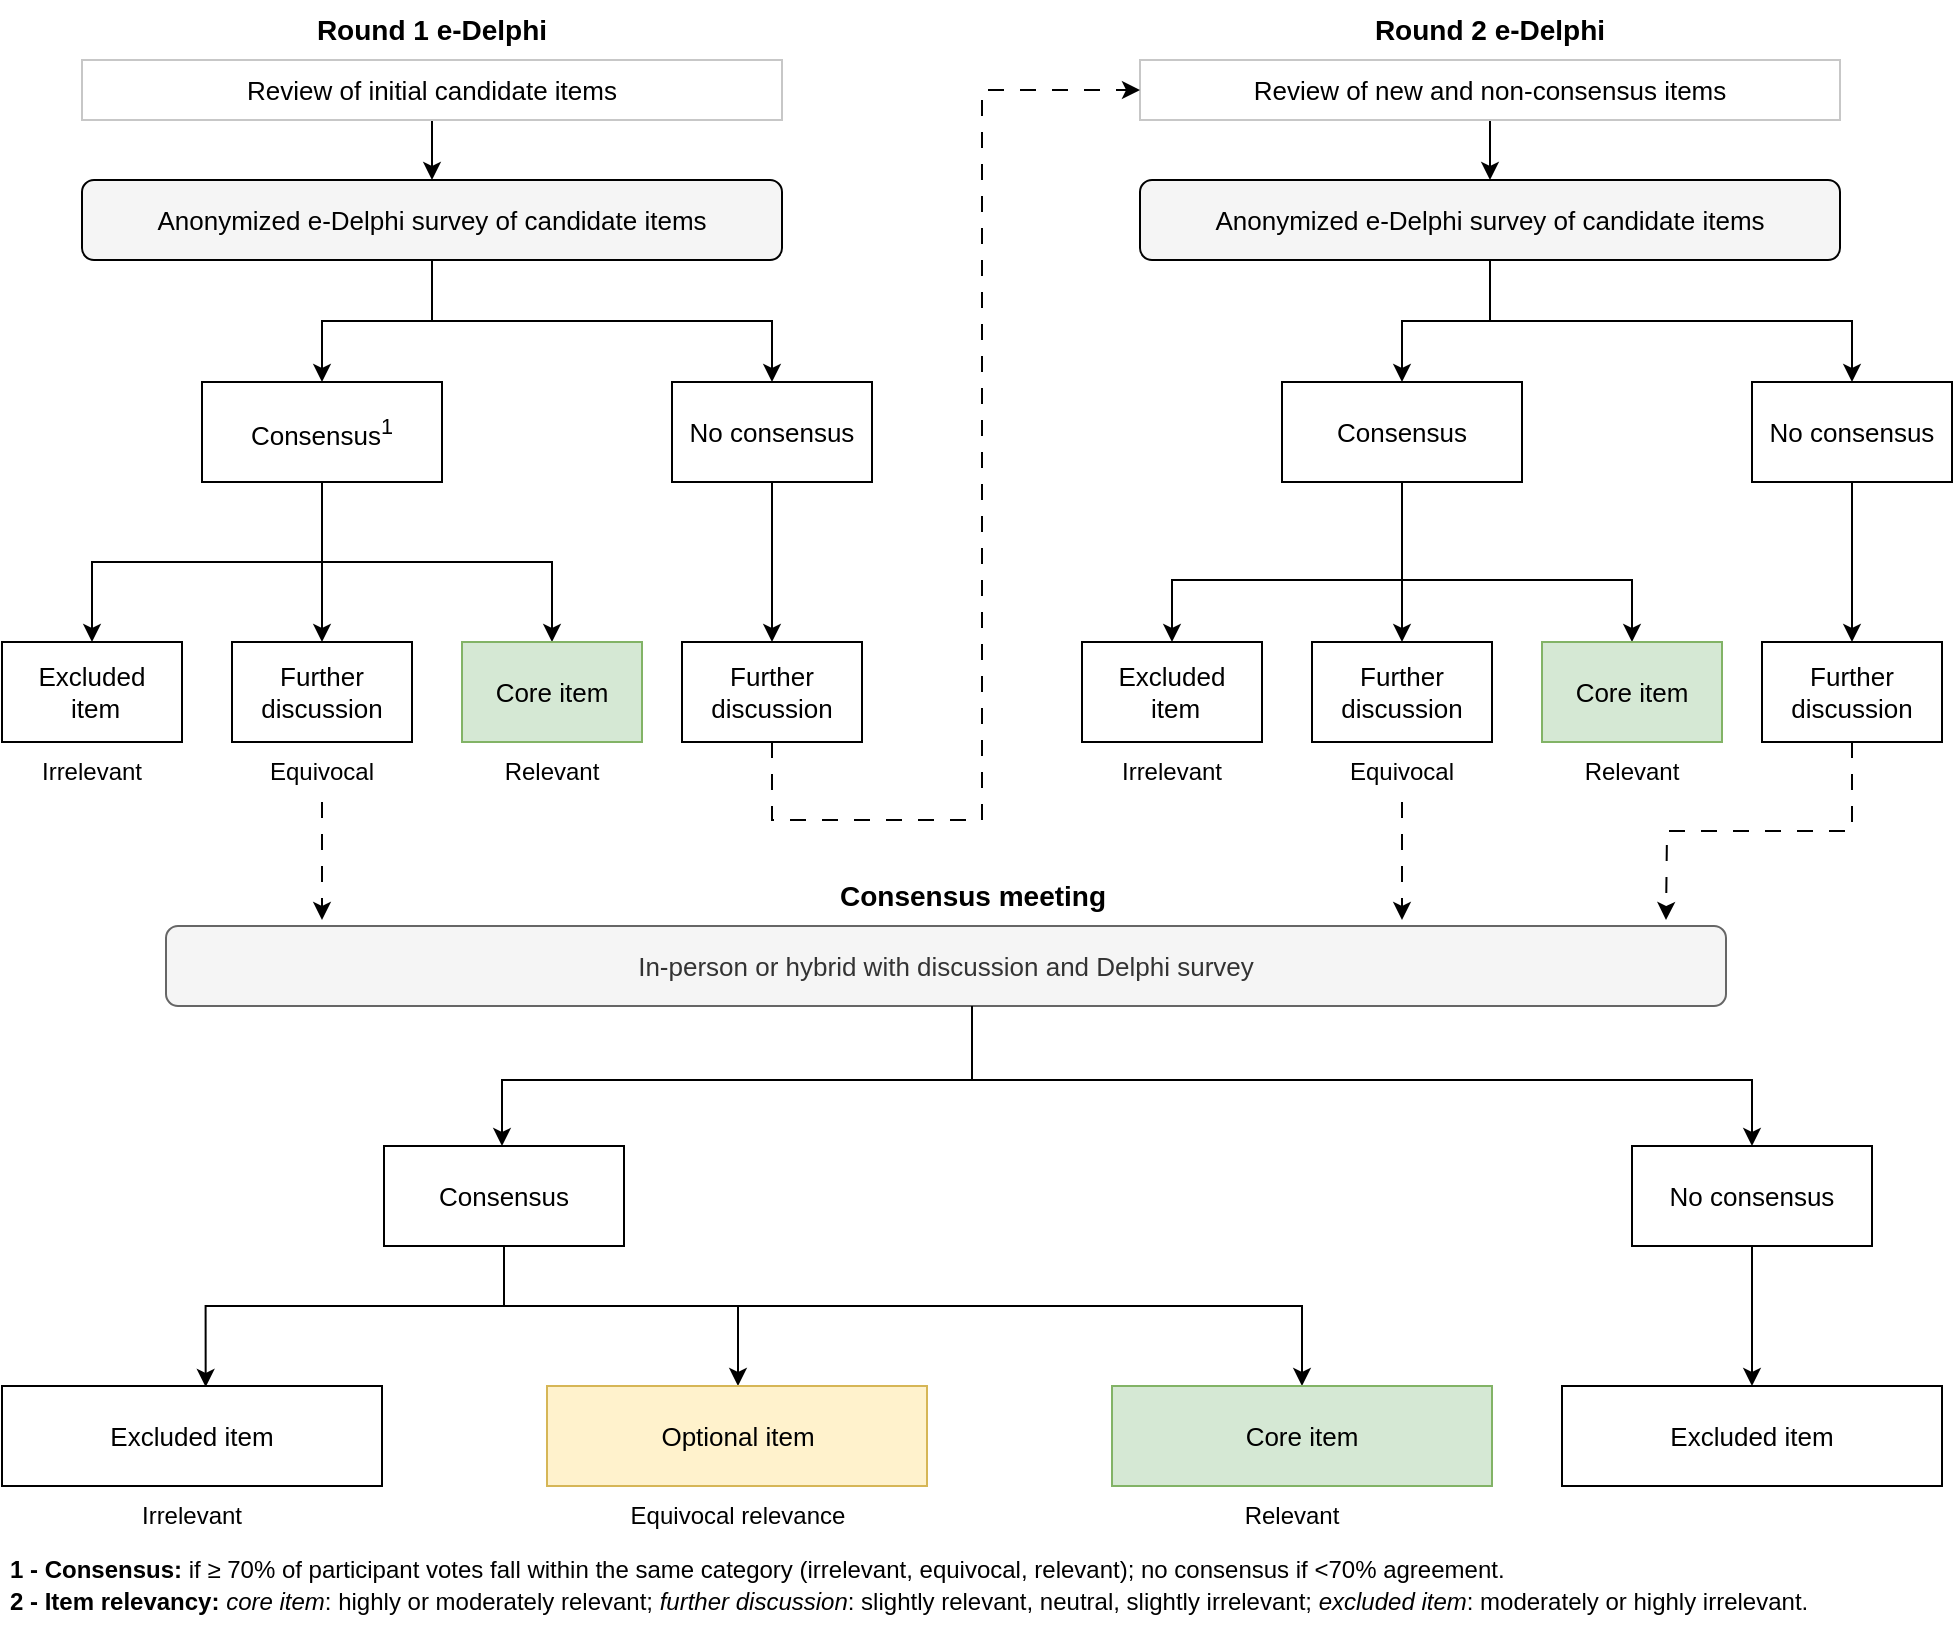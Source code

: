 <mxfile version="22.1.2" type="device">
  <diagram name="Page-1" id="emtAasKzlPdS6pt3cwZh">
    <mxGraphModel dx="1188" dy="1032" grid="1" gridSize="10" guides="1" tooltips="1" connect="1" arrows="1" fold="1" page="1" pageScale="1" pageWidth="1100" pageHeight="850" math="0" shadow="0">
      <root>
        <mxCell id="0" />
        <mxCell id="1" parent="0" />
        <mxCell id="uSOC3zjAR3j8wY93uEH8-2" value="" style="edgeStyle=orthogonalEdgeStyle;rounded=0;orthogonalLoop=1;jettySize=auto;html=1;" parent="1" source="ADusXki2atj7HuFuhrGn-1" target="uSOC3zjAR3j8wY93uEH8-1" edge="1">
          <mxGeometry relative="1" as="geometry" />
        </mxCell>
        <mxCell id="ADusXki2atj7HuFuhrGn-1" value="Review of initial candidate items" style="rounded=0;whiteSpace=wrap;html=1;fontSize=13;strokeColor=#C7C7C7;" parent="1" vertex="1">
          <mxGeometry x="108" y="60" width="350" height="30" as="geometry" />
        </mxCell>
        <mxCell id="d5q1_JHn23FKH17lIOsH-2" value="" style="edgeStyle=orthogonalEdgeStyle;rounded=0;orthogonalLoop=1;jettySize=auto;html=1;exitX=0.5;exitY=1;exitDx=0;exitDy=0;entryX=0.5;entryY=0;entryDx=0;entryDy=0;" parent="1" source="uSOC3zjAR3j8wY93uEH8-1" target="d5q1_JHn23FKH17lIOsH-1" edge="1">
          <mxGeometry relative="1" as="geometry" />
        </mxCell>
        <mxCell id="uSOC3zjAR3j8wY93uEH8-1" value="&lt;font style=&quot;font-size: 13px;&quot;&gt;Anonymized e-Delphi survey of candidate items&lt;/font&gt;" style="rounded=1;whiteSpace=wrap;html=1;fillColor=#f5f5f5;" parent="1" vertex="1">
          <mxGeometry x="108" y="120" width="350" height="40" as="geometry" />
        </mxCell>
        <mxCell id="fNnHBSCvgJYo-EjJQimd-2" value="" style="edgeStyle=orthogonalEdgeStyle;rounded=0;orthogonalLoop=1;jettySize=auto;html=1;" parent="1" source="d5q1_JHn23FKH17lIOsH-1" target="fNnHBSCvgJYo-EjJQimd-1" edge="1">
          <mxGeometry relative="1" as="geometry" />
        </mxCell>
        <mxCell id="d5q1_JHn23FKH17lIOsH-1" value="Consensus&lt;sup&gt;1&lt;/sup&gt;" style="rounded=0;whiteSpace=wrap;html=1;fontSize=13;" parent="1" vertex="1">
          <mxGeometry x="168" y="221" width="120" height="50" as="geometry" />
        </mxCell>
        <mxCell id="w7dC0BdMcKL4V1T4e6uP-3" value="" style="edgeStyle=orthogonalEdgeStyle;rounded=0;orthogonalLoop=1;jettySize=auto;html=1;" parent="1" source="aI1CW3HAmzctkrjhC1wy-1" target="QY7v1GT_jgKdb7sdzu_A-3" edge="1">
          <mxGeometry relative="1" as="geometry" />
        </mxCell>
        <mxCell id="w7dC0BdMcKL4V1T4e6uP-4" value="" style="edgeStyle=orthogonalEdgeStyle;rounded=0;orthogonalLoop=1;jettySize=auto;html=1;startArrow=classic;startFill=1;endArrow=none;endFill=0;entryX=0.5;entryY=1;entryDx=0;entryDy=0;exitX=0.5;exitY=0;exitDx=0;exitDy=0;" parent="1" source="aI1CW3HAmzctkrjhC1wy-1" target="uSOC3zjAR3j8wY93uEH8-1" edge="1">
          <mxGeometry relative="1" as="geometry" />
        </mxCell>
        <mxCell id="aI1CW3HAmzctkrjhC1wy-1" value="No consensus" style="rounded=0;whiteSpace=wrap;html=1;fontSize=13;" parent="1" vertex="1">
          <mxGeometry x="403" y="221" width="100" height="50" as="geometry" />
        </mxCell>
        <mxCell id="WAs5p0rs6yCEId0tz21H-3" value="" style="edgeStyle=orthogonalEdgeStyle;rounded=0;orthogonalLoop=1;jettySize=auto;html=1;dashed=1;dashPattern=8 8;exitX=0.5;exitY=1;exitDx=0;exitDy=0;" parent="1" source="yjMTc29iKmr8lifg0grA-2" edge="1">
          <mxGeometry relative="1" as="geometry">
            <mxPoint x="228" y="490" as="targetPoint" />
          </mxGeometry>
        </mxCell>
        <mxCell id="fNnHBSCvgJYo-EjJQimd-1" value="Further discussion" style="rounded=0;whiteSpace=wrap;html=1;fontSize=13;" parent="1" vertex="1">
          <mxGeometry x="183" y="351" width="90" height="50" as="geometry" />
        </mxCell>
        <mxCell id="w7dC0BdMcKL4V1T4e6uP-1" value="" style="edgeStyle=orthogonalEdgeStyle;rounded=0;orthogonalLoop=1;jettySize=auto;html=1;startArrow=classic;startFill=1;endArrow=none;endFill=0;entryX=0.5;entryY=1;entryDx=0;entryDy=0;exitX=0.5;exitY=0;exitDx=0;exitDy=0;" parent="1" source="QY7v1GT_jgKdb7sdzu_A-1" target="d5q1_JHn23FKH17lIOsH-1" edge="1">
          <mxGeometry relative="1" as="geometry" />
        </mxCell>
        <mxCell id="QY7v1GT_jgKdb7sdzu_A-1" value="Excluded&lt;br&gt;&amp;nbsp;item" style="rounded=0;whiteSpace=wrap;html=1;fontSize=13;" parent="1" vertex="1">
          <mxGeometry x="68" y="351" width="90" height="50" as="geometry" />
        </mxCell>
        <mxCell id="w7dC0BdMcKL4V1T4e6uP-2" value="" style="edgeStyle=orthogonalEdgeStyle;rounded=0;orthogonalLoop=1;jettySize=auto;html=1;startArrow=classic;startFill=1;endArrow=none;endFill=0;" parent="1" source="QY7v1GT_jgKdb7sdzu_A-2" edge="1">
          <mxGeometry relative="1" as="geometry">
            <mxPoint x="228" y="271" as="targetPoint" />
            <Array as="points">
              <mxPoint x="343" y="311" />
              <mxPoint x="228" y="311" />
            </Array>
          </mxGeometry>
        </mxCell>
        <mxCell id="QY7v1GT_jgKdb7sdzu_A-2" value="Core item" style="rounded=0;whiteSpace=wrap;html=1;fontSize=13;fillColor=#d5e8d4;strokeColor=#82b366;" parent="1" vertex="1">
          <mxGeometry x="298" y="351" width="90" height="50" as="geometry" />
        </mxCell>
        <mxCell id="QY7v1GT_jgKdb7sdzu_A-3" value="Further discussion" style="rounded=0;whiteSpace=wrap;html=1;fontSize=13;" parent="1" vertex="1">
          <mxGeometry x="408" y="351" width="90" height="50" as="geometry" />
        </mxCell>
        <mxCell id="PVAVQVcMNhThmKxj_n0E-1" value="&lt;font style=&quot;font-size: 12px;&quot;&gt;Irrelevant&lt;/font&gt;" style="text;html=1;strokeColor=none;fillColor=none;align=center;verticalAlign=middle;whiteSpace=wrap;rounded=0;fontSize=12;" parent="1" vertex="1">
          <mxGeometry x="68" y="401" width="90" height="30" as="geometry" />
        </mxCell>
        <mxCell id="yjMTc29iKmr8lifg0grA-2" value="&lt;font style=&quot;font-size: 12px;&quot;&gt;Equivocal&lt;/font&gt;" style="text;html=1;strokeColor=none;fillColor=none;align=center;verticalAlign=middle;whiteSpace=wrap;rounded=0;fontSize=12;" parent="1" vertex="1">
          <mxGeometry x="183" y="401" width="90" height="30" as="geometry" />
        </mxCell>
        <mxCell id="yjMTc29iKmr8lifg0grA-3" value="&lt;font style=&quot;font-size: 12px;&quot;&gt;Relevant&lt;/font&gt;" style="text;html=1;strokeColor=none;fillColor=none;align=center;verticalAlign=middle;whiteSpace=wrap;rounded=0;fontSize=12;" parent="1" vertex="1">
          <mxGeometry x="298" y="401" width="90" height="30" as="geometry" />
        </mxCell>
        <mxCell id="yjMTc29iKmr8lifg0grA-4" value="&lt;b&gt;1 - Consensus:&lt;/b&gt; if&amp;nbsp;&lt;span style=&quot;font-size: 12px; line-height: 15.693px; font-family: Calibri, sans-serif;&quot;&gt;≥ 70% of participant votes fall within the same category (irrelevant, equivocal, relevant); no consensus if &amp;lt;70% agreement.&lt;br&gt;&lt;b&gt;2 - Item relevancy:&lt;/b&gt; &lt;i&gt;core item&lt;/i&gt;: highly or moderately relevant; &lt;i&gt;further discussion&lt;/i&gt;: slightly relevant, neutral, slightly irrelevant; &lt;i&gt;excluded item&lt;/i&gt;: moderately or highly irrelevant.&lt;br&gt;&lt;/span&gt;&lt;span style=&quot;font-size: 12px;&quot;&gt;&lt;/span&gt;" style="text;html=1;strokeColor=none;fillColor=none;align=left;verticalAlign=middle;whiteSpace=wrap;rounded=0;fontSize=12;" parent="1" vertex="1">
          <mxGeometry x="70" y="803" width="930" height="40" as="geometry" />
        </mxCell>
        <mxCell id="xM073StepA89XgEnhjdI-1" value="" style="edgeStyle=orthogonalEdgeStyle;rounded=0;orthogonalLoop=1;jettySize=auto;html=1;fontSize=13;" parent="1" source="xM073StepA89XgEnhjdI-2" target="xM073StepA89XgEnhjdI-4" edge="1">
          <mxGeometry relative="1" as="geometry" />
        </mxCell>
        <mxCell id="xM073StepA89XgEnhjdI-2" value="Review of new and non-consensus items" style="rounded=0;whiteSpace=wrap;html=1;fontSize=13;strokeColor=#C7C7C7;" parent="1" vertex="1">
          <mxGeometry x="637" y="60" width="350" height="30" as="geometry" />
        </mxCell>
        <mxCell id="xM073StepA89XgEnhjdI-3" value="" style="edgeStyle=orthogonalEdgeStyle;rounded=0;orthogonalLoop=1;jettySize=auto;html=1;entryX=0.5;entryY=0;entryDx=0;entryDy=0;" parent="1" source="xM073StepA89XgEnhjdI-4" target="xM073StepA89XgEnhjdI-6" edge="1">
          <mxGeometry relative="1" as="geometry" />
        </mxCell>
        <mxCell id="xM073StepA89XgEnhjdI-4" value="Anonymized e-Delphi survey of candidate items" style="rounded=1;whiteSpace=wrap;html=1;fontSize=13;fillColor=#f5f5f5;" parent="1" vertex="1">
          <mxGeometry x="637" y="120" width="350" height="40" as="geometry" />
        </mxCell>
        <mxCell id="xM073StepA89XgEnhjdI-5" value="" style="edgeStyle=orthogonalEdgeStyle;rounded=0;orthogonalLoop=1;jettySize=auto;html=1;fontSize=13;exitX=0.5;exitY=1;exitDx=0;exitDy=0;" parent="1" source="xM073StepA89XgEnhjdI-6" target="xM073StepA89XgEnhjdI-10" edge="1">
          <mxGeometry relative="1" as="geometry" />
        </mxCell>
        <mxCell id="xM073StepA89XgEnhjdI-6" value="Consensus" style="rounded=0;whiteSpace=wrap;html=1;fontSize=13;" parent="1" vertex="1">
          <mxGeometry x="708" y="221" width="120" height="50" as="geometry" />
        </mxCell>
        <mxCell id="xM073StepA89XgEnhjdI-7" value="" style="edgeStyle=orthogonalEdgeStyle;rounded=0;orthogonalLoop=1;jettySize=auto;html=1;fontSize=13;" parent="1" source="xM073StepA89XgEnhjdI-9" target="xM073StepA89XgEnhjdI-15" edge="1">
          <mxGeometry relative="1" as="geometry" />
        </mxCell>
        <mxCell id="xM073StepA89XgEnhjdI-8" value="" style="edgeStyle=orthogonalEdgeStyle;rounded=0;orthogonalLoop=1;jettySize=auto;html=1;startArrow=classic;startFill=1;endArrow=none;endFill=0;" parent="1" source="xM073StepA89XgEnhjdI-9" target="xM073StepA89XgEnhjdI-4" edge="1">
          <mxGeometry relative="1" as="geometry" />
        </mxCell>
        <mxCell id="xM073StepA89XgEnhjdI-9" value="No consensus" style="rounded=0;whiteSpace=wrap;html=1;fontSize=13;" parent="1" vertex="1">
          <mxGeometry x="943" y="221" width="100" height="50" as="geometry" />
        </mxCell>
        <mxCell id="WAs5p0rs6yCEId0tz21H-2" value="" style="edgeStyle=orthogonalEdgeStyle;rounded=0;orthogonalLoop=1;jettySize=auto;html=1;dashed=1;dashPattern=8 8;exitX=0.5;exitY=1;exitDx=0;exitDy=0;" parent="1" source="xM073StepA89XgEnhjdI-17" edge="1">
          <mxGeometry relative="1" as="geometry">
            <mxPoint x="768" y="490" as="targetPoint" />
          </mxGeometry>
        </mxCell>
        <mxCell id="xM073StepA89XgEnhjdI-10" value="Further discussion" style="rounded=0;whiteSpace=wrap;html=1;fontSize=13;" parent="1" vertex="1">
          <mxGeometry x="723" y="351" width="90" height="50" as="geometry" />
        </mxCell>
        <mxCell id="xM073StepA89XgEnhjdI-11" value="" style="edgeStyle=orthogonalEdgeStyle;rounded=0;orthogonalLoop=1;jettySize=auto;html=1;startArrow=classic;startFill=1;endArrow=none;endFill=0;fontSize=13;" parent="1" source="xM073StepA89XgEnhjdI-12" target="xM073StepA89XgEnhjdI-6" edge="1">
          <mxGeometry relative="1" as="geometry">
            <Array as="points">
              <mxPoint x="653" y="320" />
              <mxPoint x="768" y="320" />
            </Array>
          </mxGeometry>
        </mxCell>
        <mxCell id="xM073StepA89XgEnhjdI-12" value="Excluded&lt;br style=&quot;font-size: 13px;&quot;&gt;&amp;nbsp;item" style="rounded=0;whiteSpace=wrap;html=1;fontSize=13;" parent="1" vertex="1">
          <mxGeometry x="608" y="351" width="90" height="50" as="geometry" />
        </mxCell>
        <mxCell id="xM073StepA89XgEnhjdI-13" value="" style="edgeStyle=orthogonalEdgeStyle;rounded=0;orthogonalLoop=1;jettySize=auto;html=1;startArrow=classic;startFill=1;endArrow=none;endFill=0;fontSize=13;entryX=0.5;entryY=1;entryDx=0;entryDy=0;" parent="1" source="xM073StepA89XgEnhjdI-14" target="xM073StepA89XgEnhjdI-6" edge="1">
          <mxGeometry relative="1" as="geometry">
            <Array as="points">
              <mxPoint x="883" y="320" />
              <mxPoint x="768" y="320" />
            </Array>
          </mxGeometry>
        </mxCell>
        <mxCell id="xM073StepA89XgEnhjdI-14" value="Core item" style="rounded=0;whiteSpace=wrap;html=1;fontSize=13;fillColor=#d5e8d4;strokeColor=#82b366;" parent="1" vertex="1">
          <mxGeometry x="838" y="351" width="90" height="50" as="geometry" />
        </mxCell>
        <mxCell id="fLgBA1STNOhTyOhKpstE-3" value="" style="edgeStyle=orthogonalEdgeStyle;rounded=0;orthogonalLoop=1;jettySize=auto;html=1;dashed=1;dashPattern=8 8;exitX=0.5;exitY=1;exitDx=0;exitDy=0;" parent="1" source="xM073StepA89XgEnhjdI-15" edge="1">
          <mxGeometry relative="1" as="geometry">
            <mxPoint x="900" y="490" as="targetPoint" />
          </mxGeometry>
        </mxCell>
        <mxCell id="xM073StepA89XgEnhjdI-15" value="&lt;font style=&quot;font-size: 13px;&quot;&gt;Further discussion&lt;/font&gt;" style="rounded=0;whiteSpace=wrap;html=1;" parent="1" vertex="1">
          <mxGeometry x="948" y="351" width="90" height="50" as="geometry" />
        </mxCell>
        <mxCell id="xM073StepA89XgEnhjdI-16" value="&lt;font style=&quot;font-size: 12px;&quot;&gt;Irrelevant&lt;/font&gt;" style="text;html=1;strokeColor=none;fillColor=none;align=center;verticalAlign=middle;whiteSpace=wrap;rounded=0;fontSize=12;" parent="1" vertex="1">
          <mxGeometry x="608" y="401" width="90" height="30" as="geometry" />
        </mxCell>
        <mxCell id="xM073StepA89XgEnhjdI-17" value="&lt;font style=&quot;font-size: 12px;&quot;&gt;Equivocal&lt;/font&gt;" style="text;html=1;strokeColor=none;fillColor=none;align=center;verticalAlign=middle;whiteSpace=wrap;rounded=0;fontSize=12;" parent="1" vertex="1">
          <mxGeometry x="723" y="401" width="90" height="30" as="geometry" />
        </mxCell>
        <mxCell id="xM073StepA89XgEnhjdI-18" value="&lt;font style=&quot;font-size: 12px;&quot;&gt;Relevant&lt;/font&gt;" style="text;html=1;strokeColor=none;fillColor=none;align=center;verticalAlign=middle;whiteSpace=wrap;rounded=0;fontSize=12;" parent="1" vertex="1">
          <mxGeometry x="838" y="401" width="90" height="30" as="geometry" />
        </mxCell>
        <mxCell id="u7LdQ079zCrhy2FaXL5g-2" value="" style="edgeStyle=orthogonalEdgeStyle;rounded=0;orthogonalLoop=1;jettySize=auto;html=1;" parent="1" source="xM073StepA89XgEnhjdI-21" target="u7LdQ079zCrhy2FaXL5g-1" edge="1">
          <mxGeometry relative="1" as="geometry">
            <Array as="points">
              <mxPoint x="553" y="570" />
              <mxPoint x="318" y="570" />
            </Array>
          </mxGeometry>
        </mxCell>
        <mxCell id="xM073StepA89XgEnhjdI-21" value="&lt;font style=&quot;font-size: 13px;&quot;&gt;In-person or hybrid with discussion and Delphi survey&lt;/font&gt;" style="rounded=1;whiteSpace=wrap;html=1;fillColor=#f5f5f5;fontColor=#333333;strokeColor=#666666;" parent="1" vertex="1">
          <mxGeometry x="150" y="493" width="780" height="40" as="geometry" />
        </mxCell>
        <mxCell id="8ri-V6d4gGo3EQjOgz8w-2" value="" style="edgeStyle=orthogonalEdgeStyle;rounded=0;orthogonalLoop=1;jettySize=auto;html=1;fontSize=13;exitX=0.5;exitY=1;exitDx=0;exitDy=0;" parent="1" source="u7LdQ079zCrhy2FaXL5g-1" target="8ri-V6d4gGo3EQjOgz8w-1" edge="1">
          <mxGeometry relative="1" as="geometry">
            <mxPoint x="228" y="643" as="sourcePoint" />
            <Array as="points">
              <mxPoint x="319" y="683" />
              <mxPoint x="436" y="683" />
            </Array>
          </mxGeometry>
        </mxCell>
        <mxCell id="u7LdQ079zCrhy2FaXL5g-1" value="Consensus" style="rounded=0;whiteSpace=wrap;html=1;fontSize=13;" parent="1" vertex="1">
          <mxGeometry x="259" y="603" width="120" height="50" as="geometry" />
        </mxCell>
        <mxCell id="8ri-V6d4gGo3EQjOgz8w-1" value="Optional item" style="rounded=0;whiteSpace=wrap;html=1;fontSize=13;fillColor=#fff2cc;strokeColor=#d6b656;" parent="1" vertex="1">
          <mxGeometry x="340.5" y="723" width="190" height="50" as="geometry" />
        </mxCell>
        <mxCell id="OlQjCFji-MPNZPO0IGL6-7" value="" style="edgeStyle=orthogonalEdgeStyle;rounded=0;orthogonalLoop=1;jettySize=auto;html=1;startArrow=classic;startFill=1;endArrow=none;endFill=0;fontSize=13;exitX=0.536;exitY=0.01;exitDx=0;exitDy=0;exitPerimeter=0;" parent="1" source="CD5t_j6nFhzLoaNFEXs_-1" target="u7LdQ079zCrhy2FaXL5g-1" edge="1">
          <mxGeometry relative="1" as="geometry">
            <Array as="points">
              <mxPoint x="170" y="683" />
              <mxPoint x="319" y="683" />
            </Array>
          </mxGeometry>
        </mxCell>
        <mxCell id="CD5t_j6nFhzLoaNFEXs_-1" value="Excluded item" style="rounded=0;whiteSpace=wrap;html=1;fontSize=13;" parent="1" vertex="1">
          <mxGeometry x="68" y="723" width="190" height="50" as="geometry" />
        </mxCell>
        <mxCell id="OlQjCFji-MPNZPO0IGL6-6" value="" style="edgeStyle=orthogonalEdgeStyle;rounded=0;orthogonalLoop=1;jettySize=auto;html=1;startArrow=classic;startFill=1;endArrow=none;endFill=0;fontSize=13;entryX=0.5;entryY=1;entryDx=0;entryDy=0;" parent="1" source="OlQjCFji-MPNZPO0IGL6-1" target="u7LdQ079zCrhy2FaXL5g-1" edge="1">
          <mxGeometry relative="1" as="geometry">
            <Array as="points">
              <mxPoint x="718" y="683" />
              <mxPoint x="319" y="683" />
            </Array>
          </mxGeometry>
        </mxCell>
        <mxCell id="OlQjCFji-MPNZPO0IGL6-1" value="Core item" style="rounded=0;whiteSpace=wrap;html=1;fontSize=13;fillColor=#d5e8d4;strokeColor=#82b366;" parent="1" vertex="1">
          <mxGeometry x="623" y="723" width="190" height="50" as="geometry" />
        </mxCell>
        <mxCell id="OlQjCFji-MPNZPO0IGL6-4" value="" style="edgeStyle=orthogonalEdgeStyle;rounded=0;orthogonalLoop=1;jettySize=auto;html=1;fontSize=13;" parent="1" source="OlQjCFji-MPNZPO0IGL6-2" target="OlQjCFji-MPNZPO0IGL6-3" edge="1">
          <mxGeometry relative="1" as="geometry" />
        </mxCell>
        <mxCell id="OlQjCFji-MPNZPO0IGL6-5" value="" style="edgeStyle=orthogonalEdgeStyle;rounded=0;orthogonalLoop=1;jettySize=auto;html=1;startArrow=classic;startFill=1;endArrow=none;endFill=0;" parent="1" source="OlQjCFji-MPNZPO0IGL6-2" target="xM073StepA89XgEnhjdI-21" edge="1">
          <mxGeometry relative="1" as="geometry">
            <Array as="points">
              <mxPoint x="943" y="570" />
              <mxPoint x="553" y="570" />
            </Array>
          </mxGeometry>
        </mxCell>
        <mxCell id="OlQjCFji-MPNZPO0IGL6-2" value="No consensus" style="rounded=0;whiteSpace=wrap;html=1;fontSize=13;" parent="1" vertex="1">
          <mxGeometry x="883" y="603" width="120" height="50" as="geometry" />
        </mxCell>
        <mxCell id="OlQjCFji-MPNZPO0IGL6-3" value="Excluded item" style="rounded=0;whiteSpace=wrap;html=1;fontSize=13;" parent="1" vertex="1">
          <mxGeometry x="848" y="723" width="190" height="50" as="geometry" />
        </mxCell>
        <mxCell id="WAs5p0rs6yCEId0tz21H-4" value="" style="endArrow=classic;html=1;rounded=0;exitX=0.5;exitY=1;exitDx=0;exitDy=0;entryX=0;entryY=0.5;entryDx=0;entryDy=0;dashed=1;dashPattern=8 8;" parent="1" source="QY7v1GT_jgKdb7sdzu_A-3" target="xM073StepA89XgEnhjdI-2" edge="1">
          <mxGeometry width="50" height="50" relative="1" as="geometry">
            <mxPoint x="538" y="370" as="sourcePoint" />
            <mxPoint x="598" y="80" as="targetPoint" />
            <Array as="points">
              <mxPoint x="453" y="440" />
              <mxPoint x="558" y="440" />
              <mxPoint x="558" y="75" />
            </Array>
          </mxGeometry>
        </mxCell>
        <mxCell id="7RsZnUVXF2ZZbRm5uMcL-1" value="Round 1 e-Delphi" style="text;html=1;strokeColor=none;fillColor=none;align=center;verticalAlign=middle;whiteSpace=wrap;rounded=0;fontSize=14;fontStyle=1" parent="1" vertex="1">
          <mxGeometry x="223" y="30" width="120" height="30" as="geometry" />
        </mxCell>
        <mxCell id="7RsZnUVXF2ZZbRm5uMcL-2" value="Round 2 e-Delphi" style="text;html=1;strokeColor=none;fillColor=none;align=center;verticalAlign=middle;whiteSpace=wrap;rounded=0;fontSize=14;fontStyle=1" parent="1" vertex="1">
          <mxGeometry x="752" y="30" width="120" height="30" as="geometry" />
        </mxCell>
        <mxCell id="7RsZnUVXF2ZZbRm5uMcL-3" value="Consensus meeting" style="text;html=1;strokeColor=none;fillColor=none;align=center;verticalAlign=middle;whiteSpace=wrap;rounded=0;fontSize=14;fontStyle=1" parent="1" vertex="1">
          <mxGeometry x="475.5" y="463" width="155" height="30" as="geometry" />
        </mxCell>
        <mxCell id="C02po4mjeKva8tLnRLbJ-1" value="&lt;font style=&quot;font-size: 12px;&quot;&gt;Irrelevant&lt;/font&gt;" style="text;html=1;strokeColor=none;fillColor=none;align=center;verticalAlign=middle;whiteSpace=wrap;rounded=0;fontSize=12;" parent="1" vertex="1">
          <mxGeometry x="67" y="773" width="192" height="30" as="geometry" />
        </mxCell>
        <mxCell id="C02po4mjeKva8tLnRLbJ-2" value="&lt;font style=&quot;font-size: 12px;&quot;&gt;Equivocal relevance&lt;/font&gt;" style="text;html=1;strokeColor=none;fillColor=none;align=center;verticalAlign=middle;whiteSpace=wrap;rounded=0;fontSize=12;" parent="1" vertex="1">
          <mxGeometry x="340.5" y="773" width="190" height="30" as="geometry" />
        </mxCell>
        <mxCell id="C02po4mjeKva8tLnRLbJ-3" value="&lt;font style=&quot;font-size: 12px;&quot;&gt;Relevant&lt;/font&gt;" style="text;html=1;strokeColor=none;fillColor=none;align=center;verticalAlign=middle;whiteSpace=wrap;rounded=0;fontSize=12;" parent="1" vertex="1">
          <mxGeometry x="618" y="773" width="190" height="30" as="geometry" />
        </mxCell>
      </root>
    </mxGraphModel>
  </diagram>
</mxfile>
